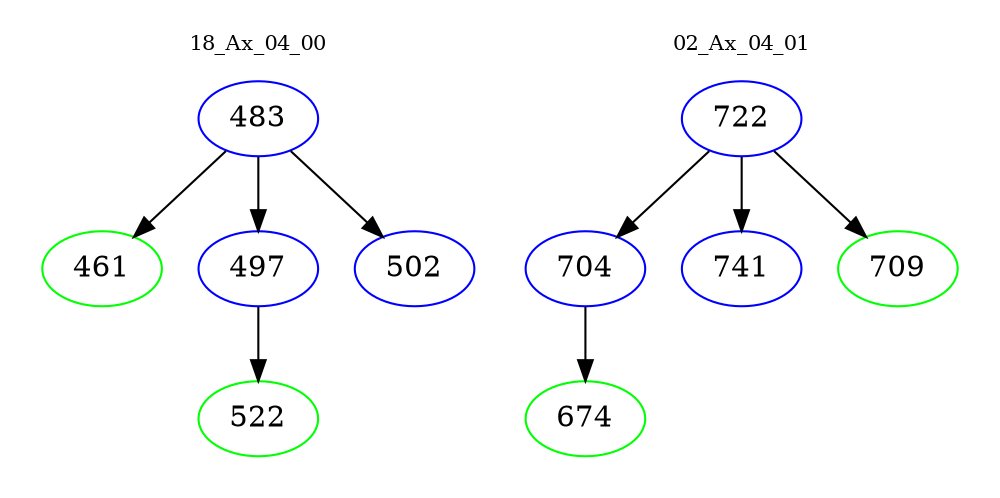 digraph{
subgraph cluster_0 {
color = white
label = "18_Ax_04_00";
fontsize=10;
T0_483 [label="483", color="blue"]
T0_483 -> T0_461 [color="black"]
T0_461 [label="461", color="green"]
T0_483 -> T0_497 [color="black"]
T0_497 [label="497", color="blue"]
T0_497 -> T0_522 [color="black"]
T0_522 [label="522", color="green"]
T0_483 -> T0_502 [color="black"]
T0_502 [label="502", color="blue"]
}
subgraph cluster_1 {
color = white
label = "02_Ax_04_01";
fontsize=10;
T1_722 [label="722", color="blue"]
T1_722 -> T1_704 [color="black"]
T1_704 [label="704", color="blue"]
T1_704 -> T1_674 [color="black"]
T1_674 [label="674", color="green"]
T1_722 -> T1_741 [color="black"]
T1_741 [label="741", color="blue"]
T1_722 -> T1_709 [color="black"]
T1_709 [label="709", color="green"]
}
}
